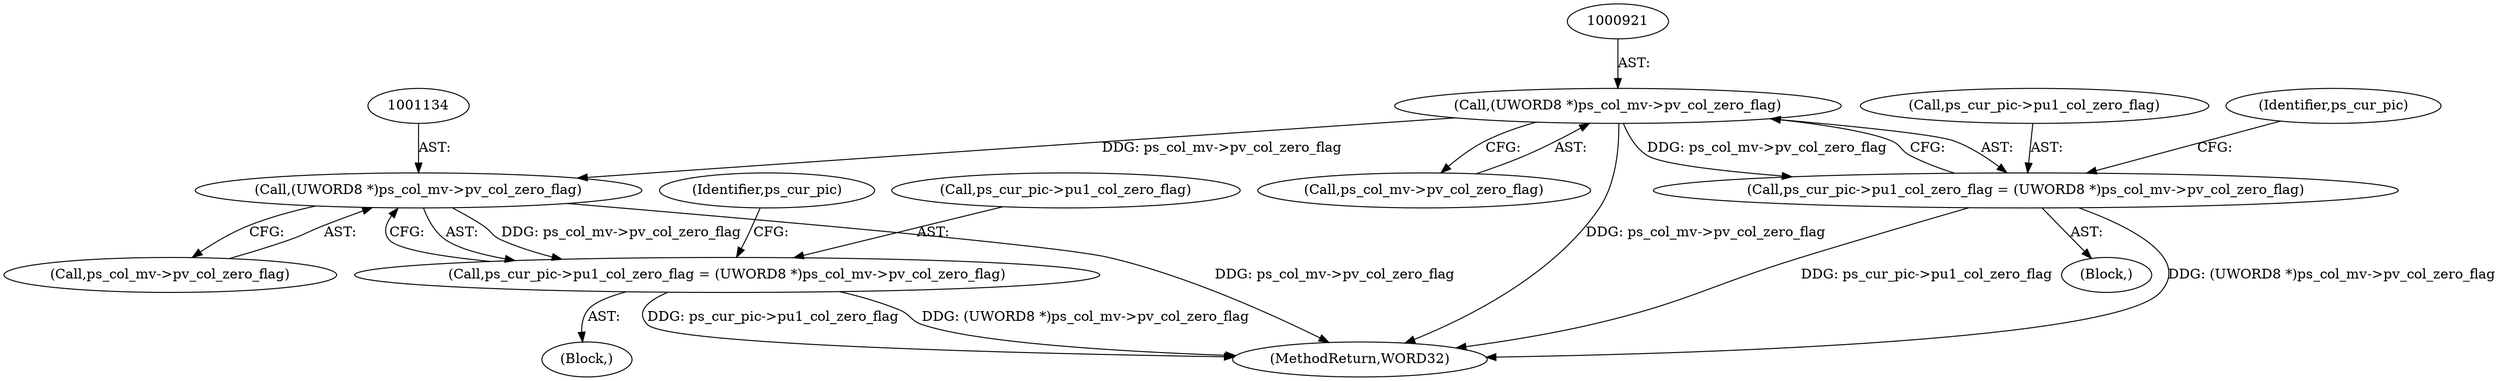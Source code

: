 digraph "0_Android_0b23c81c3dd9ec38f7e6806a3955fed1925541a0_3@pointer" {
"1000920" [label="(Call,(UWORD8 *)ps_col_mv->pv_col_zero_flag)"];
"1000916" [label="(Call,ps_cur_pic->pu1_col_zero_flag = (UWORD8 *)ps_col_mv->pv_col_zero_flag)"];
"1001133" [label="(Call,(UWORD8 *)ps_col_mv->pv_col_zero_flag)"];
"1001129" [label="(Call,ps_cur_pic->pu1_col_zero_flag = (UWORD8 *)ps_col_mv->pv_col_zero_flag)"];
"1000821" [label="(Block,)"];
"1000922" [label="(Call,ps_col_mv->pv_col_zero_flag)"];
"1001133" [label="(Call,(UWORD8 *)ps_col_mv->pv_col_zero_flag)"];
"1000917" [label="(Call,ps_cur_pic->pu1_col_zero_flag)"];
"1000916" [label="(Call,ps_cur_pic->pu1_col_zero_flag = (UWORD8 *)ps_col_mv->pv_col_zero_flag)"];
"1000986" [label="(Block,)"];
"1001140" [label="(Identifier,ps_cur_pic)"];
"1000927" [label="(Identifier,ps_cur_pic)"];
"1001129" [label="(Call,ps_cur_pic->pu1_col_zero_flag = (UWORD8 *)ps_col_mv->pv_col_zero_flag)"];
"1001135" [label="(Call,ps_col_mv->pv_col_zero_flag)"];
"1002159" [label="(MethodReturn,WORD32)"];
"1001130" [label="(Call,ps_cur_pic->pu1_col_zero_flag)"];
"1000920" [label="(Call,(UWORD8 *)ps_col_mv->pv_col_zero_flag)"];
"1000920" -> "1000916"  [label="AST: "];
"1000920" -> "1000922"  [label="CFG: "];
"1000921" -> "1000920"  [label="AST: "];
"1000922" -> "1000920"  [label="AST: "];
"1000916" -> "1000920"  [label="CFG: "];
"1000920" -> "1002159"  [label="DDG: ps_col_mv->pv_col_zero_flag"];
"1000920" -> "1000916"  [label="DDG: ps_col_mv->pv_col_zero_flag"];
"1000920" -> "1001133"  [label="DDG: ps_col_mv->pv_col_zero_flag"];
"1000916" -> "1000821"  [label="AST: "];
"1000917" -> "1000916"  [label="AST: "];
"1000927" -> "1000916"  [label="CFG: "];
"1000916" -> "1002159"  [label="DDG: (UWORD8 *)ps_col_mv->pv_col_zero_flag"];
"1000916" -> "1002159"  [label="DDG: ps_cur_pic->pu1_col_zero_flag"];
"1001133" -> "1001129"  [label="AST: "];
"1001133" -> "1001135"  [label="CFG: "];
"1001134" -> "1001133"  [label="AST: "];
"1001135" -> "1001133"  [label="AST: "];
"1001129" -> "1001133"  [label="CFG: "];
"1001133" -> "1002159"  [label="DDG: ps_col_mv->pv_col_zero_flag"];
"1001133" -> "1001129"  [label="DDG: ps_col_mv->pv_col_zero_flag"];
"1001129" -> "1000986"  [label="AST: "];
"1001130" -> "1001129"  [label="AST: "];
"1001140" -> "1001129"  [label="CFG: "];
"1001129" -> "1002159"  [label="DDG: ps_cur_pic->pu1_col_zero_flag"];
"1001129" -> "1002159"  [label="DDG: (UWORD8 *)ps_col_mv->pv_col_zero_flag"];
}
